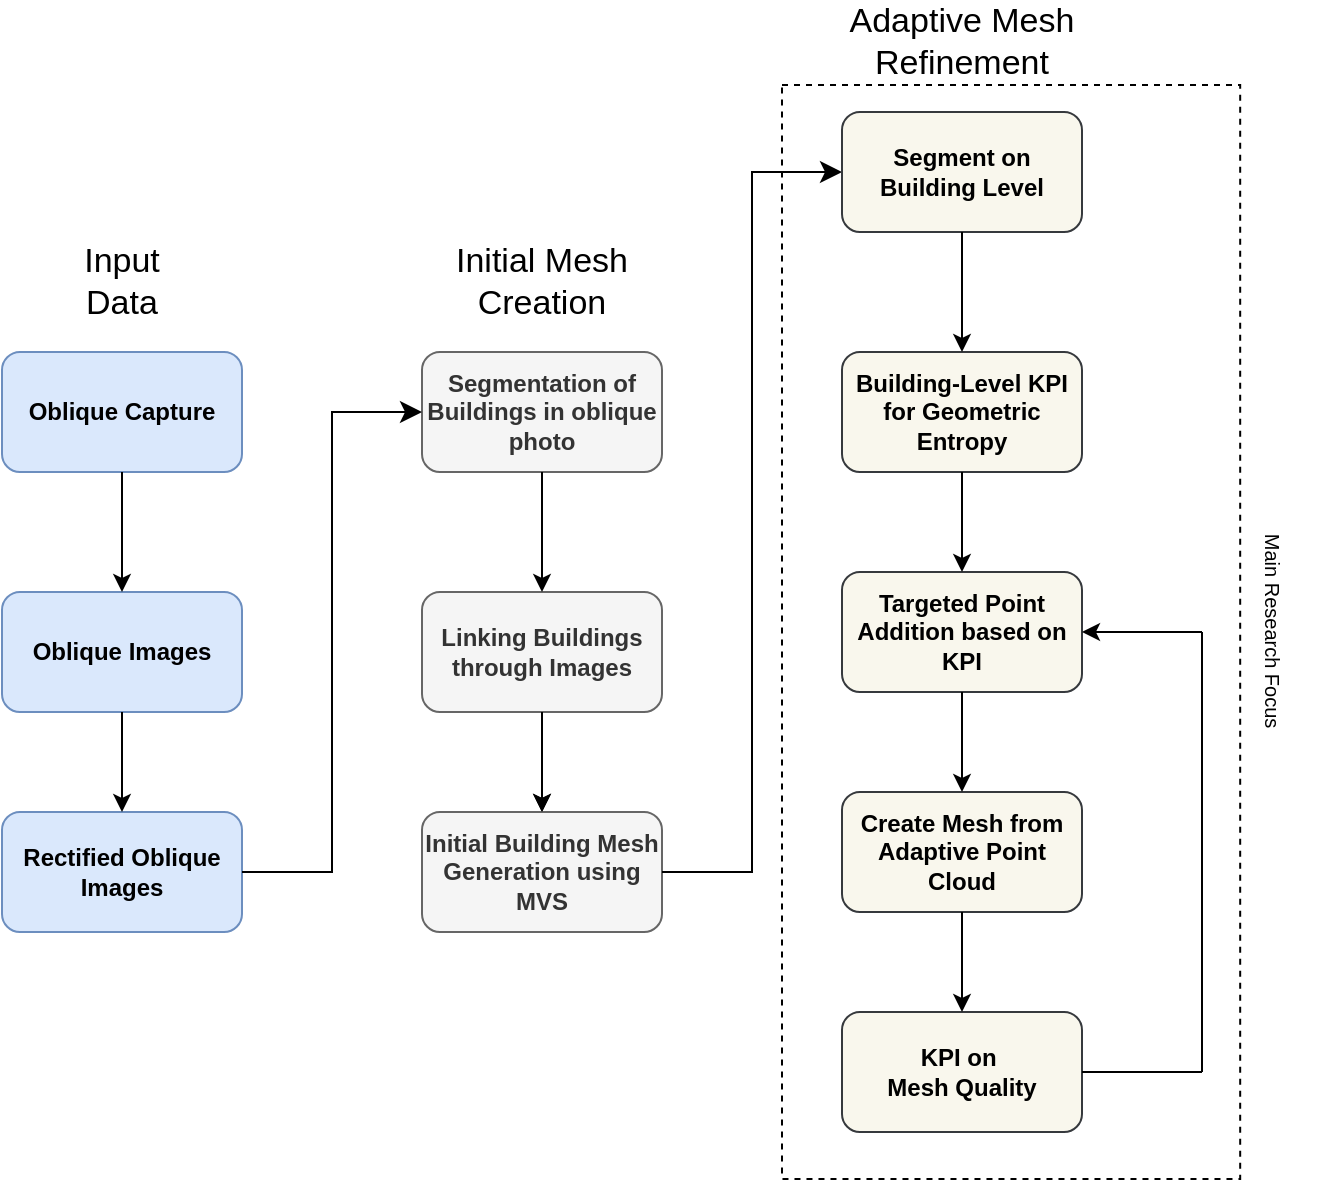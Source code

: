 <mxfile version="25.0.1">
  <diagram name="Pagina-1" id="j0q-M3zI3Chthzf9emS8">
    <mxGraphModel dx="1878" dy="584" grid="1" gridSize="10" guides="1" tooltips="1" connect="1" arrows="1" fold="1" page="1" pageScale="1" pageWidth="827" pageHeight="1169" math="0" shadow="0">
      <root>
        <mxCell id="0" />
        <mxCell id="1" parent="0" />
        <mxCell id="_iwNHxtDADa4gL8woHnr-27" value="" style="rounded=0;whiteSpace=wrap;html=1;dashed=1;" parent="1" vertex="1">
          <mxGeometry x="-100" y="206.471" width="229.091" height="547.059" as="geometry" />
        </mxCell>
        <mxCell id="D2xmy1rbkFpZi_v9BKto-1" value="&lt;b&gt;Oblique Images&lt;/b&gt;" style="rounded=1;whiteSpace=wrap;html=1;fillColor=#dae8fc;strokeColor=#6c8ebf;" parent="1" vertex="1">
          <mxGeometry x="-490" y="460" width="120" height="60" as="geometry" />
        </mxCell>
        <mxCell id="D2xmy1rbkFpZi_v9BKto-2" value="&lt;b&gt;Rectified Oblique Images&lt;/b&gt;" style="rounded=1;whiteSpace=wrap;html=1;fillColor=#dae8fc;strokeColor=#6c8ebf;" parent="1" vertex="1">
          <mxGeometry x="-490" y="570" width="120" height="60" as="geometry" />
        </mxCell>
        <mxCell id="D2xmy1rbkFpZi_v9BKto-3" value="&lt;b&gt;Oblique Capture&lt;/b&gt;" style="rounded=1;whiteSpace=wrap;html=1;fillColor=#dae8fc;strokeColor=#6c8ebf;" parent="1" vertex="1">
          <mxGeometry x="-490" y="340" width="120" height="60" as="geometry" />
        </mxCell>
        <mxCell id="_iwNHxtDADa4gL8woHnr-1" value="Input Data" style="text;html=1;align=center;verticalAlign=middle;whiteSpace=wrap;rounded=0;strokeWidth=1;fontSize=17;" parent="1" vertex="1">
          <mxGeometry x="-460" y="290" width="60" height="30" as="geometry" />
        </mxCell>
        <mxCell id="_iwNHxtDADa4gL8woHnr-2" value="" style="endArrow=classic;html=1;rounded=0;entryX=0.5;entryY=0;entryDx=0;entryDy=0;exitX=0.5;exitY=1;exitDx=0;exitDy=0;" parent="1" source="D2xmy1rbkFpZi_v9BKto-3" target="D2xmy1rbkFpZi_v9BKto-1" edge="1">
          <mxGeometry width="50" height="50" relative="1" as="geometry">
            <mxPoint x="470" y="570" as="sourcePoint" />
            <mxPoint x="520" y="520" as="targetPoint" />
          </mxGeometry>
        </mxCell>
        <mxCell id="_iwNHxtDADa4gL8woHnr-3" value="" style="endArrow=classic;html=1;rounded=0;entryX=0.5;entryY=0;entryDx=0;entryDy=0;" parent="1" target="D2xmy1rbkFpZi_v9BKto-2" edge="1">
          <mxGeometry width="50" height="50" relative="1" as="geometry">
            <mxPoint x="-430" y="520" as="sourcePoint" />
            <mxPoint x="-430.34" y="560" as="targetPoint" />
          </mxGeometry>
        </mxCell>
        <mxCell id="_iwNHxtDADa4gL8woHnr-4" value="&lt;b&gt;Segmentation of Buildings in oblique photo&lt;/b&gt;" style="rounded=1;whiteSpace=wrap;html=1;fillColor=#f5f5f5;fontColor=#333333;strokeColor=#666666;" parent="1" vertex="1">
          <mxGeometry x="-280" y="340" width="120" height="60" as="geometry" />
        </mxCell>
        <mxCell id="_iwNHxtDADa4gL8woHnr-26" value="" style="edgeStyle=orthogonalEdgeStyle;rounded=0;orthogonalLoop=1;jettySize=auto;html=1;" parent="1" source="_iwNHxtDADa4gL8woHnr-5" target="_iwNHxtDADa4gL8woHnr-8" edge="1">
          <mxGeometry relative="1" as="geometry" />
        </mxCell>
        <mxCell id="_iwNHxtDADa4gL8woHnr-5" value="&lt;b&gt;Linking Buildings through Images&lt;/b&gt;" style="rounded=1;whiteSpace=wrap;html=1;fillColor=#f5f5f5;fontColor=#333333;strokeColor=#666666;" parent="1" vertex="1">
          <mxGeometry x="-280" y="460" width="120" height="60" as="geometry" />
        </mxCell>
        <mxCell id="_iwNHxtDADa4gL8woHnr-6" value="" style="edgeStyle=elbowEdgeStyle;elbow=horizontal;endArrow=classic;html=1;curved=0;rounded=0;endSize=8;startSize=8;exitX=1;exitY=0.5;exitDx=0;exitDy=0;entryX=0;entryY=0.5;entryDx=0;entryDy=0;" parent="1" source="D2xmy1rbkFpZi_v9BKto-2" target="_iwNHxtDADa4gL8woHnr-4" edge="1">
          <mxGeometry width="50" height="50" relative="1" as="geometry">
            <mxPoint y="450" as="sourcePoint" />
            <mxPoint x="50" y="400" as="targetPoint" />
          </mxGeometry>
        </mxCell>
        <mxCell id="_iwNHxtDADa4gL8woHnr-7" value="" style="endArrow=classic;html=1;rounded=0;exitX=0.5;exitY=1;exitDx=0;exitDy=0;entryX=0.5;entryY=0;entryDx=0;entryDy=0;" parent="1" source="_iwNHxtDADa4gL8woHnr-4" target="_iwNHxtDADa4gL8woHnr-5" edge="1">
          <mxGeometry width="50" height="50" relative="1" as="geometry">
            <mxPoint y="450" as="sourcePoint" />
            <mxPoint x="50" y="400" as="targetPoint" />
          </mxGeometry>
        </mxCell>
        <mxCell id="_iwNHxtDADa4gL8woHnr-8" value="&lt;b&gt;Initial Building Mesh Generation using MVS&lt;/b&gt;" style="rounded=1;whiteSpace=wrap;html=1;fillColor=#f5f5f5;fontColor=#333333;strokeColor=#666666;" parent="1" vertex="1">
          <mxGeometry x="-280" y="570" width="120" height="60" as="geometry" />
        </mxCell>
        <mxCell id="_iwNHxtDADa4gL8woHnr-9" value="" style="endArrow=classic;html=1;rounded=0;entryX=0.5;entryY=0;entryDx=0;entryDy=0;" parent="1" target="_iwNHxtDADa4gL8woHnr-8" edge="1">
          <mxGeometry width="50" height="50" relative="1" as="geometry">
            <mxPoint x="-220" y="520" as="sourcePoint" />
            <mxPoint x="-220.34" y="560" as="targetPoint" />
          </mxGeometry>
        </mxCell>
        <mxCell id="_iwNHxtDADa4gL8woHnr-10" value="Initial Mesh Creation" style="text;html=1;align=center;verticalAlign=middle;whiteSpace=wrap;rounded=0;strokeWidth=1;fontSize=17;" parent="1" vertex="1">
          <mxGeometry x="-280" y="290" width="120" height="30" as="geometry" />
        </mxCell>
        <mxCell id="_iwNHxtDADa4gL8woHnr-11" value="&lt;b&gt;Building-Level KPI for Geometric Entropy&lt;/b&gt;" style="rounded=1;whiteSpace=wrap;html=1;fillColor=#f9f7ed;strokeColor=#36393d;" parent="1" vertex="1">
          <mxGeometry x="-70" y="340" width="120" height="60" as="geometry" />
        </mxCell>
        <mxCell id="_iwNHxtDADa4gL8woHnr-12" value="" style="edgeStyle=elbowEdgeStyle;elbow=horizontal;endArrow=classic;html=1;curved=0;rounded=0;endSize=8;startSize=8;exitX=1;exitY=0.5;exitDx=0;exitDy=0;entryX=0;entryY=0.5;entryDx=0;entryDy=0;" parent="1" source="_iwNHxtDADa4gL8woHnr-8" target="_iwNHxtDADa4gL8woHnr-22" edge="1">
          <mxGeometry width="50" height="50" relative="1" as="geometry">
            <mxPoint x="-80" y="710" as="sourcePoint" />
            <mxPoint x="10" y="480" as="targetPoint" />
          </mxGeometry>
        </mxCell>
        <mxCell id="_iwNHxtDADa4gL8woHnr-13" value="&lt;b&gt;Targeted Point Addition based on KPI&lt;/b&gt;" style="rounded=1;whiteSpace=wrap;html=1;fillColor=#f9f7ed;strokeColor=#36393d;" parent="1" vertex="1">
          <mxGeometry x="-70" y="450" width="120" height="60" as="geometry" />
        </mxCell>
        <mxCell id="_iwNHxtDADa4gL8woHnr-14" value="" style="endArrow=classic;html=1;rounded=0;entryX=0.5;entryY=0;entryDx=0;entryDy=0;" parent="1" target="_iwNHxtDADa4gL8woHnr-13" edge="1">
          <mxGeometry width="50" height="50" relative="1" as="geometry">
            <mxPoint x="-10" y="400" as="sourcePoint" />
            <mxPoint x="-10.34" y="440" as="targetPoint" />
          </mxGeometry>
        </mxCell>
        <mxCell id="_iwNHxtDADa4gL8woHnr-15" value="&lt;b&gt;Create Mesh from Adaptive Point Cloud&lt;/b&gt;" style="rounded=1;whiteSpace=wrap;html=1;fontSize=12;fillColor=#f9f7ed;strokeColor=#36393d;" parent="1" vertex="1">
          <mxGeometry x="-70" y="560" width="120" height="60" as="geometry" />
        </mxCell>
        <mxCell id="_iwNHxtDADa4gL8woHnr-16" value="" style="endArrow=classic;html=1;rounded=0;entryX=0.5;entryY=0;entryDx=0;entryDy=0;" parent="1" target="_iwNHxtDADa4gL8woHnr-15" edge="1">
          <mxGeometry width="50" height="50" relative="1" as="geometry">
            <mxPoint x="-10" y="510" as="sourcePoint" />
            <mxPoint x="-10.34" y="550" as="targetPoint" />
          </mxGeometry>
        </mxCell>
        <mxCell id="_iwNHxtDADa4gL8woHnr-22" value="&lt;b&gt;Segment on Building Level&lt;/b&gt;" style="rounded=1;whiteSpace=wrap;html=1;fillColor=#f9f7ed;strokeColor=#36393d;" parent="1" vertex="1">
          <mxGeometry x="-70" y="220" width="120" height="60" as="geometry" />
        </mxCell>
        <mxCell id="_iwNHxtDADa4gL8woHnr-23" value="" style="endArrow=classic;html=1;rounded=0;exitX=0.5;exitY=1;exitDx=0;exitDy=0;entryX=0.5;entryY=0;entryDx=0;entryDy=0;" parent="1" source="_iwNHxtDADa4gL8woHnr-22" target="_iwNHxtDADa4gL8woHnr-11" edge="1">
          <mxGeometry width="50" height="50" relative="1" as="geometry">
            <mxPoint x="110" y="310" as="sourcePoint" />
            <mxPoint x="110.34" y="370" as="targetPoint" />
          </mxGeometry>
        </mxCell>
        <mxCell id="WYYYYi5DNLSkT37n7fhN-2" value="&lt;b&gt;KPI on&amp;nbsp;&lt;/b&gt;&lt;div&gt;&lt;b&gt;Mesh Quality&lt;/b&gt;&lt;/div&gt;" style="rounded=1;whiteSpace=wrap;html=1;fontSize=12;fillColor=#f9f7ed;strokeColor=#36393d;" parent="1" vertex="1">
          <mxGeometry x="-70" y="670" width="120" height="60" as="geometry" />
        </mxCell>
        <mxCell id="WYYYYi5DNLSkT37n7fhN-3" value="" style="endArrow=classic;html=1;rounded=0;entryX=0.5;entryY=0;entryDx=0;entryDy=0;exitX=0.5;exitY=1;exitDx=0;exitDy=0;" parent="1" source="_iwNHxtDADa4gL8woHnr-15" target="WYYYYi5DNLSkT37n7fhN-2" edge="1">
          <mxGeometry width="50" height="50" relative="1" as="geometry">
            <mxPoint y="520" as="sourcePoint" />
            <mxPoint y="570" as="targetPoint" />
          </mxGeometry>
        </mxCell>
        <mxCell id="WYYYYi5DNLSkT37n7fhN-7" value="" style="group" parent="1" vertex="1" connectable="0">
          <mxGeometry x="110" y="480" height="220" as="geometry" />
        </mxCell>
        <mxCell id="WYYYYi5DNLSkT37n7fhN-4" value="" style="endArrow=none;html=1;rounded=0;entryX=1;entryY=0.5;entryDx=0;entryDy=0;" parent="WYYYYi5DNLSkT37n7fhN-7" target="WYYYYi5DNLSkT37n7fhN-2" edge="1">
          <mxGeometry width="50" height="50" relative="1" as="geometry">
            <mxPoint y="220" as="sourcePoint" />
            <mxPoint x="-120" as="targetPoint" />
          </mxGeometry>
        </mxCell>
        <mxCell id="WYYYYi5DNLSkT37n7fhN-5" value="" style="endArrow=none;html=1;rounded=0;" parent="WYYYYi5DNLSkT37n7fhN-7" edge="1">
          <mxGeometry width="50" height="50" relative="1" as="geometry">
            <mxPoint y="220" as="sourcePoint" />
            <mxPoint as="targetPoint" />
          </mxGeometry>
        </mxCell>
        <mxCell id="WYYYYi5DNLSkT37n7fhN-6" value="" style="endArrow=classic;html=1;rounded=0;entryX=1;entryY=0.5;entryDx=0;entryDy=0;" parent="WYYYYi5DNLSkT37n7fhN-7" target="_iwNHxtDADa4gL8woHnr-13" edge="1">
          <mxGeometry width="50" height="50" relative="1" as="geometry">
            <mxPoint as="sourcePoint" />
            <mxPoint x="-110" y="90" as="targetPoint" />
          </mxGeometry>
        </mxCell>
        <mxCell id="_iwNHxtDADa4gL8woHnr-28" value="Main Research Focus" style="text;html=1;align=center;verticalAlign=middle;whiteSpace=wrap;rounded=0;strokeWidth=1;fontSize=10;rotation=90;" parent="1" vertex="1">
          <mxGeometry x="-132.727" y="452.647" width="556.364" height="54.706" as="geometry" />
        </mxCell>
        <mxCell id="_iwNHxtDADa4gL8woHnr-17" value="Adaptive Mesh Refinement" style="text;html=1;align=center;verticalAlign=middle;whiteSpace=wrap;rounded=0;strokeWidth=1;fontSize=17;" parent="1" vertex="1">
          <mxGeometry x="-70" y="170" width="120" height="30" as="geometry" />
        </mxCell>
      </root>
    </mxGraphModel>
  </diagram>
</mxfile>
